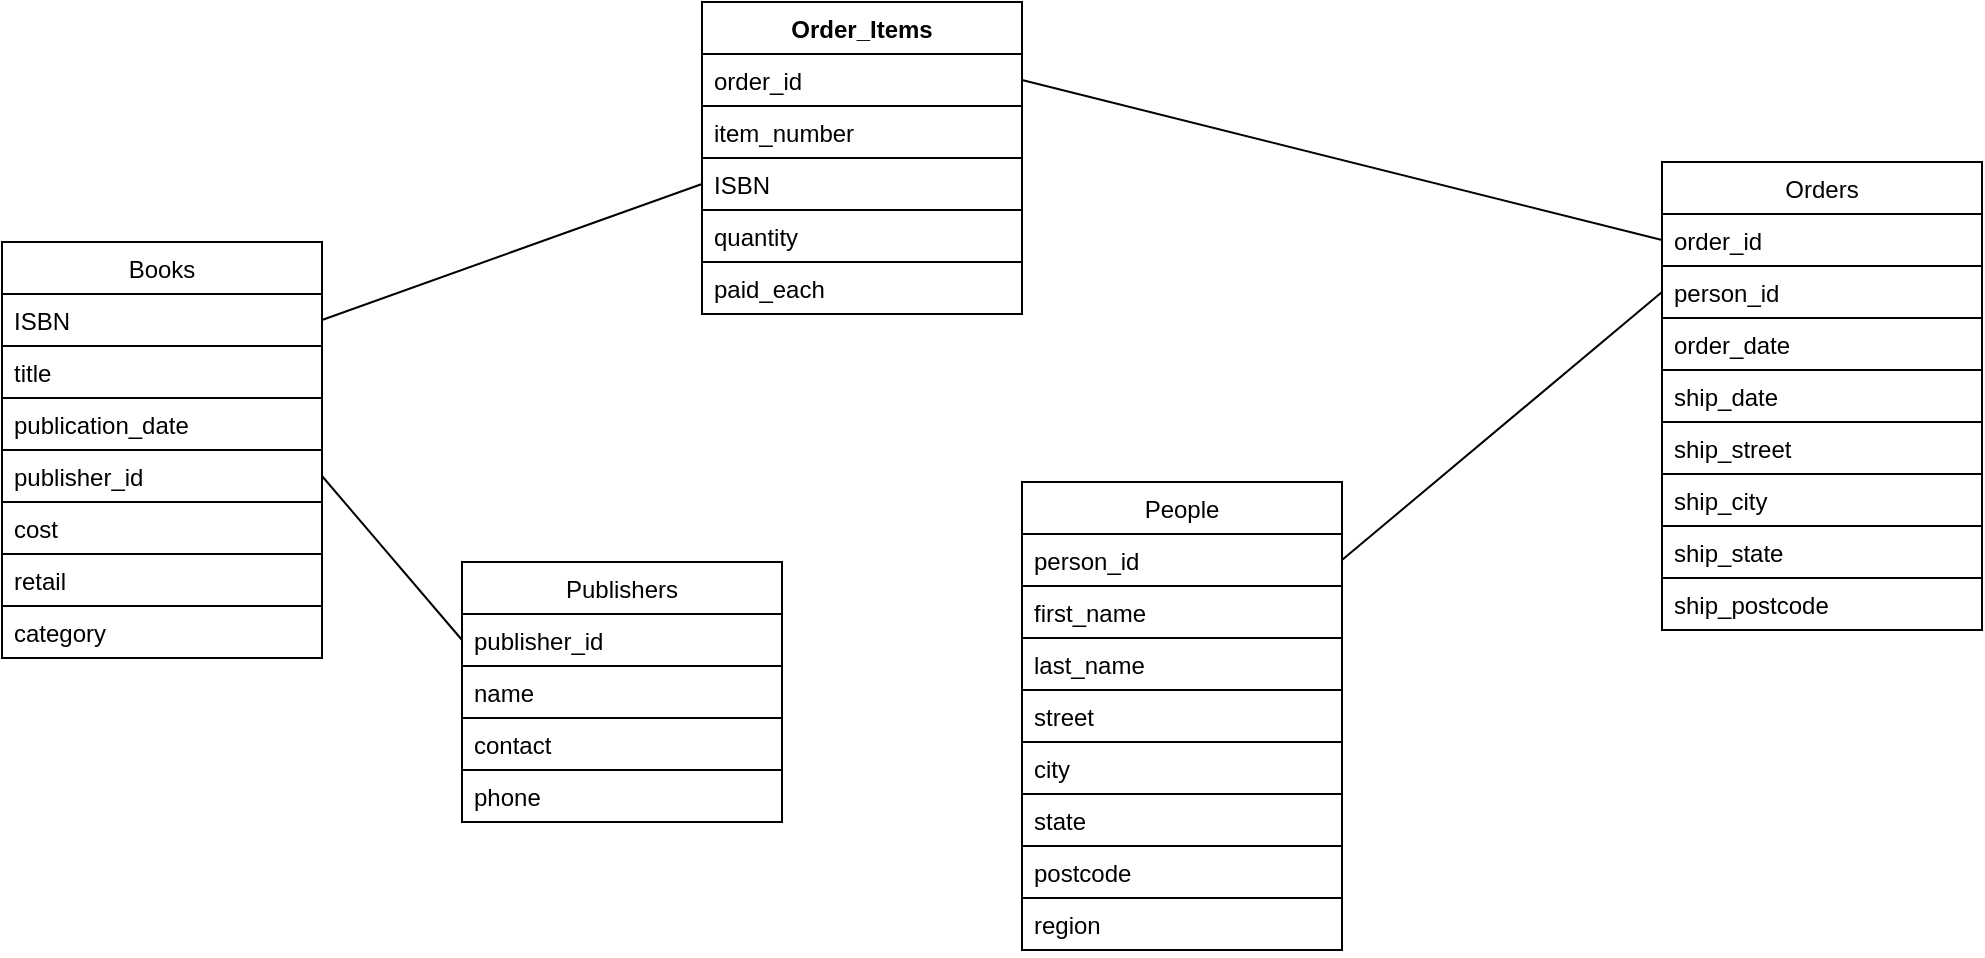 <mxfile version="19.0.2" type="device" pages="2"><diagram id="C5RBs43oDa-KdzZeNtuy" name="original"><mxGraphModel dx="1781" dy="885" grid="1" gridSize="10" guides="1" tooltips="1" connect="1" arrows="1" fold="1" page="1" pageScale="1" pageWidth="1169" pageHeight="827" math="0" shadow="0"><root><mxCell id="WIyWlLk6GJQsqaUBKTNV-0"/><mxCell id="WIyWlLk6GJQsqaUBKTNV-1" parent="WIyWlLk6GJQsqaUBKTNV-0"/><mxCell id="tTgkfLovwXmBRaFG9vBh-17" value="" style="endArrow=none;html=1;rounded=0;exitX=1;exitY=0.5;exitDx=0;exitDy=0;entryX=0;entryY=0.5;entryDx=0;entryDy=0;" parent="WIyWlLk6GJQsqaUBKTNV-1" source="zkfFHV4jXpPFQw0GAbJ--7" target="zkfFHV4jXpPFQw0GAbJ--3" edge="1"><mxGeometry width="50" height="50" relative="1" as="geometry"><mxPoint x="320" y="320" as="sourcePoint"/><mxPoint x="370" y="270" as="targetPoint"/></mxGeometry></mxCell><mxCell id="tTgkfLovwXmBRaFG9vBh-18" value="" style="endArrow=none;html=1;rounded=0;exitX=1;exitY=0.5;exitDx=0;exitDy=0;entryX=0;entryY=0.5;entryDx=0;entryDy=0;" parent="WIyWlLk6GJQsqaUBKTNV-1" source="zkfFHV4jXpPFQw0GAbJ--11" target="zkfFHV4jXpPFQw0GAbJ--14" edge="1"><mxGeometry width="50" height="50" relative="1" as="geometry"><mxPoint x="320" y="320" as="sourcePoint"/><mxPoint x="370" y="270" as="targetPoint"/></mxGeometry></mxCell><mxCell id="tTgkfLovwXmBRaFG9vBh-19" value="" style="endArrow=none;html=1;rounded=0;exitX=1;exitY=0.5;exitDx=0;exitDy=0;entryX=0;entryY=0.5;entryDx=0;entryDy=0;" parent="WIyWlLk6GJQsqaUBKTNV-1" source="zkfFHV4jXpPFQw0GAbJ--1" target="zkfFHV4jXpPFQw0GAbJ--18" edge="1"><mxGeometry width="50" height="50" relative="1" as="geometry"><mxPoint x="520" y="210" as="sourcePoint"/><mxPoint x="570" y="160" as="targetPoint"/></mxGeometry></mxCell><mxCell id="tTgkfLovwXmBRaFG9vBh-20" value="" style="endArrow=none;html=1;rounded=0;entryX=0;entryY=0.5;entryDx=0;entryDy=0;exitX=1;exitY=0.5;exitDx=0;exitDy=0;" parent="WIyWlLk6GJQsqaUBKTNV-1" source="tTgkfLovwXmBRaFG9vBh-9" target="zkfFHV4jXpPFQw0GAbJ--19" edge="1"><mxGeometry width="50" height="50" relative="1" as="geometry"><mxPoint x="520" y="260" as="sourcePoint"/><mxPoint x="570" y="210" as="targetPoint"/></mxGeometry></mxCell><mxCell id="tTgkfLovwXmBRaFG9vBh-21" value="" style="group" parent="WIyWlLk6GJQsqaUBKTNV-1" vertex="1" connectable="0"><mxGeometry x="240" y="320" width="160" height="130" as="geometry"/></mxCell><mxCell id="zkfFHV4jXpPFQw0GAbJ--13" value="Publishers" style="swimlane;fontStyle=0;align=center;verticalAlign=top;childLayout=stackLayout;horizontal=1;startSize=26;horizontalStack=0;resizeParent=1;resizeLast=0;collapsible=1;marginBottom=0;rounded=0;shadow=0;strokeWidth=1;" parent="tTgkfLovwXmBRaFG9vBh-21" vertex="1"><mxGeometry width="160" height="130" as="geometry"><mxRectangle x="340" y="380" width="170" height="26" as="alternateBounds"/></mxGeometry></mxCell><mxCell id="zkfFHV4jXpPFQw0GAbJ--14" value="publisher_id" style="text;align=left;verticalAlign=top;spacingLeft=4;spacingRight=4;overflow=hidden;rotatable=0;points=[[0,0.5],[1,0.5]];portConstraint=eastwest;strokeColor=#000000;" parent="zkfFHV4jXpPFQw0GAbJ--13" vertex="1"><mxGeometry y="26" width="160" height="26" as="geometry"/></mxCell><mxCell id="tTgkfLovwXmBRaFG9vBh-4" value="name" style="text;align=left;verticalAlign=top;spacingLeft=4;spacingRight=4;overflow=hidden;rotatable=0;points=[[0,0.5],[1,0.5]];portConstraint=eastwest;strokeColor=#000000;" parent="tTgkfLovwXmBRaFG9vBh-21" vertex="1"><mxGeometry y="52" width="160" height="26" as="geometry"/></mxCell><mxCell id="tTgkfLovwXmBRaFG9vBh-5" value="contact" style="text;align=left;verticalAlign=top;spacingLeft=4;spacingRight=4;overflow=hidden;rotatable=0;points=[[0,0.5],[1,0.5]];portConstraint=eastwest;strokeColor=#000000;" parent="tTgkfLovwXmBRaFG9vBh-21" vertex="1"><mxGeometry y="78" width="160" height="26" as="geometry"/></mxCell><mxCell id="tTgkfLovwXmBRaFG9vBh-6" value="phone" style="text;align=left;verticalAlign=top;spacingLeft=4;spacingRight=4;overflow=hidden;rotatable=0;points=[[0,0.5],[1,0.5]];portConstraint=eastwest;strokeColor=#000000;" parent="tTgkfLovwXmBRaFG9vBh-21" vertex="1"><mxGeometry y="104" width="160" height="26" as="geometry"/></mxCell><mxCell id="tTgkfLovwXmBRaFG9vBh-22" value="" style="group" parent="WIyWlLk6GJQsqaUBKTNV-1" vertex="1" connectable="0"><mxGeometry x="360" y="40" width="160" height="156" as="geometry"/></mxCell><mxCell id="zkfFHV4jXpPFQw0GAbJ--0" value="Order_Items" style="swimlane;fontStyle=1;align=center;verticalAlign=top;childLayout=stackLayout;horizontal=1;startSize=26;horizontalStack=0;resizeParent=1;resizeLast=0;collapsible=1;marginBottom=0;rounded=0;shadow=0;strokeWidth=1;" parent="tTgkfLovwXmBRaFG9vBh-22" vertex="1"><mxGeometry width="160" height="156" as="geometry"><mxRectangle x="230" y="140" width="160" height="26" as="alternateBounds"/></mxGeometry></mxCell><mxCell id="zkfFHV4jXpPFQw0GAbJ--1" value="order_id" style="text;align=left;verticalAlign=top;spacingLeft=4;spacingRight=4;overflow=hidden;rotatable=0;points=[[0,0.5],[1,0.5]];portConstraint=eastwest;strokeColor=#000000;" parent="zkfFHV4jXpPFQw0GAbJ--0" vertex="1"><mxGeometry y="26" width="160" height="26" as="geometry"/></mxCell><mxCell id="zkfFHV4jXpPFQw0GAbJ--2" value="item_number" style="text;align=left;verticalAlign=top;spacingLeft=4;spacingRight=4;overflow=hidden;rotatable=0;points=[[0,0.5],[1,0.5]];portConstraint=eastwest;rounded=0;shadow=0;html=0;strokeColor=#000000;" parent="zkfFHV4jXpPFQw0GAbJ--0" vertex="1"><mxGeometry y="52" width="160" height="26" as="geometry"/></mxCell><mxCell id="zkfFHV4jXpPFQw0GAbJ--3" value="ISBN" style="text;align=left;verticalAlign=top;spacingLeft=4;spacingRight=4;overflow=hidden;rotatable=0;points=[[0,0.5],[1,0.5]];portConstraint=eastwest;rounded=0;shadow=0;html=0;strokeColor=#000000;" parent="zkfFHV4jXpPFQw0GAbJ--0" vertex="1"><mxGeometry y="78" width="160" height="26" as="geometry"/></mxCell><mxCell id="zkfFHV4jXpPFQw0GAbJ--5" value="quantity" style="text;align=left;verticalAlign=top;spacingLeft=4;spacingRight=4;overflow=hidden;rotatable=0;points=[[0,0.5],[1,0.5]];portConstraint=eastwest;strokeColor=#000000;" parent="zkfFHV4jXpPFQw0GAbJ--0" vertex="1"><mxGeometry y="104" width="160" height="26" as="geometry"/></mxCell><mxCell id="tTgkfLovwXmBRaFG9vBh-0" value="paid_each" style="text;align=left;verticalAlign=top;spacingLeft=4;spacingRight=4;overflow=hidden;rotatable=0;points=[[0,0.5],[1,0.5]];portConstraint=eastwest;strokeColor=#000000;" parent="tTgkfLovwXmBRaFG9vBh-22" vertex="1"><mxGeometry y="130" width="160" height="26" as="geometry"/></mxCell><mxCell id="tTgkfLovwXmBRaFG9vBh-23" value="" style="group" parent="WIyWlLk6GJQsqaUBKTNV-1" vertex="1" connectable="0"><mxGeometry x="10" y="160" width="160" height="208" as="geometry"/></mxCell><mxCell id="zkfFHV4jXpPFQw0GAbJ--6" value="Books" style="swimlane;fontStyle=0;align=center;verticalAlign=top;childLayout=stackLayout;horizontal=1;startSize=26;horizontalStack=0;resizeParent=1;resizeLast=0;collapsible=1;marginBottom=0;rounded=0;shadow=0;strokeWidth=1;" parent="tTgkfLovwXmBRaFG9vBh-23" vertex="1"><mxGeometry width="160" height="208" as="geometry"><mxRectangle x="130" y="380" width="160" height="26" as="alternateBounds"/></mxGeometry></mxCell><mxCell id="zkfFHV4jXpPFQw0GAbJ--7" value="ISBN" style="text;align=left;verticalAlign=top;spacingLeft=4;spacingRight=4;overflow=hidden;rotatable=0;points=[[0,0.5],[1,0.5]];portConstraint=eastwest;strokeColor=#000000;" parent="zkfFHV4jXpPFQw0GAbJ--6" vertex="1"><mxGeometry y="26" width="160" height="26" as="geometry"/></mxCell><mxCell id="zkfFHV4jXpPFQw0GAbJ--8" value="title" style="text;align=left;verticalAlign=top;spacingLeft=4;spacingRight=4;overflow=hidden;rotatable=0;points=[[0,0.5],[1,0.5]];portConstraint=eastwest;rounded=0;shadow=0;html=0;strokeColor=#000000;" parent="zkfFHV4jXpPFQw0GAbJ--6" vertex="1"><mxGeometry y="52" width="160" height="26" as="geometry"/></mxCell><mxCell id="zkfFHV4jXpPFQw0GAbJ--10" value="publication_date" style="text;align=left;verticalAlign=top;spacingLeft=4;spacingRight=4;overflow=hidden;rotatable=0;points=[[0,0.5],[1,0.5]];portConstraint=eastwest;fontStyle=0;strokeColor=#000000;" parent="zkfFHV4jXpPFQw0GAbJ--6" vertex="1"><mxGeometry y="78" width="160" height="26" as="geometry"/></mxCell><mxCell id="zkfFHV4jXpPFQw0GAbJ--11" value="publisher_id" style="text;align=left;verticalAlign=top;spacingLeft=4;spacingRight=4;overflow=hidden;rotatable=0;points=[[0,0.5],[1,0.5]];portConstraint=eastwest;strokeColor=#000000;" parent="zkfFHV4jXpPFQw0GAbJ--6" vertex="1"><mxGeometry y="104" width="160" height="26" as="geometry"/></mxCell><mxCell id="tTgkfLovwXmBRaFG9vBh-1" value="cost" style="text;align=left;verticalAlign=top;spacingLeft=4;spacingRight=4;overflow=hidden;rotatable=0;points=[[0,0.5],[1,0.5]];portConstraint=eastwest;strokeColor=#000000;" parent="tTgkfLovwXmBRaFG9vBh-23" vertex="1"><mxGeometry y="130" width="160" height="26" as="geometry"/></mxCell><mxCell id="tTgkfLovwXmBRaFG9vBh-2" value="retail" style="text;align=left;verticalAlign=top;spacingLeft=4;spacingRight=4;overflow=hidden;rotatable=0;points=[[0,0.5],[1,0.5]];portConstraint=eastwest;strokeColor=#000000;" parent="tTgkfLovwXmBRaFG9vBh-23" vertex="1"><mxGeometry y="156" width="160" height="26" as="geometry"/></mxCell><mxCell id="tTgkfLovwXmBRaFG9vBh-3" value="category" style="text;align=left;verticalAlign=top;spacingLeft=4;spacingRight=4;overflow=hidden;rotatable=0;points=[[0,0.5],[1,0.5]];portConstraint=eastwest;strokeColor=#000000;" parent="tTgkfLovwXmBRaFG9vBh-23" vertex="1"><mxGeometry y="182" width="160" height="26" as="geometry"/></mxCell><mxCell id="tTgkfLovwXmBRaFG9vBh-24" value="" style="group" parent="WIyWlLk6GJQsqaUBKTNV-1" vertex="1" connectable="0"><mxGeometry x="520" y="280" width="160" height="234" as="geometry"/></mxCell><mxCell id="tTgkfLovwXmBRaFG9vBh-8" value="People" style="swimlane;fontStyle=0;align=center;verticalAlign=top;childLayout=stackLayout;horizontal=1;startSize=26;horizontalStack=0;resizeParent=1;resizeLast=0;collapsible=1;marginBottom=0;rounded=0;shadow=0;strokeWidth=1;" parent="tTgkfLovwXmBRaFG9vBh-24" vertex="1"><mxGeometry width="160" height="234" as="geometry"><mxRectangle x="550" y="140" width="160" height="26" as="alternateBounds"/></mxGeometry></mxCell><mxCell id="tTgkfLovwXmBRaFG9vBh-9" value="person_id" style="text;align=left;verticalAlign=top;spacingLeft=4;spacingRight=4;overflow=hidden;rotatable=0;points=[[0,0.5],[1,0.5]];portConstraint=eastwest;strokeColor=#000000;" parent="tTgkfLovwXmBRaFG9vBh-8" vertex="1"><mxGeometry y="26" width="160" height="26" as="geometry"/></mxCell><mxCell id="tTgkfLovwXmBRaFG9vBh-10" value="first_name" style="text;align=left;verticalAlign=top;spacingLeft=4;spacingRight=4;overflow=hidden;rotatable=0;points=[[0,0.5],[1,0.5]];portConstraint=eastwest;rounded=0;shadow=0;html=0;strokeColor=#000000;" parent="tTgkfLovwXmBRaFG9vBh-8" vertex="1"><mxGeometry y="52" width="160" height="26" as="geometry"/></mxCell><mxCell id="tTgkfLovwXmBRaFG9vBh-11" value="last_name" style="text;align=left;verticalAlign=top;spacingLeft=4;spacingRight=4;overflow=hidden;rotatable=0;points=[[0,0.5],[1,0.5]];portConstraint=eastwest;rounded=0;shadow=0;html=0;strokeColor=#000000;" parent="tTgkfLovwXmBRaFG9vBh-8" vertex="1"><mxGeometry y="78" width="160" height="26" as="geometry"/></mxCell><mxCell id="tTgkfLovwXmBRaFG9vBh-12" value="street" style="text;align=left;verticalAlign=top;spacingLeft=4;spacingRight=4;overflow=hidden;rotatable=0;points=[[0,0.5],[1,0.5]];portConstraint=eastwest;rounded=0;shadow=0;html=0;strokeColor=#000000;" parent="tTgkfLovwXmBRaFG9vBh-8" vertex="1"><mxGeometry y="104" width="160" height="26" as="geometry"/></mxCell><mxCell id="tTgkfLovwXmBRaFG9vBh-13" value="city" style="text;align=left;verticalAlign=top;spacingLeft=4;spacingRight=4;overflow=hidden;rotatable=0;points=[[0,0.5],[1,0.5]];portConstraint=eastwest;rounded=0;shadow=0;html=0;strokeColor=#000000;" parent="tTgkfLovwXmBRaFG9vBh-8" vertex="1"><mxGeometry y="130" width="160" height="26" as="geometry"/></mxCell><mxCell id="tTgkfLovwXmBRaFG9vBh-14" value="state" style="text;align=left;verticalAlign=top;spacingLeft=4;spacingRight=4;overflow=hidden;rotatable=0;points=[[0,0.5],[1,0.5]];portConstraint=eastwest;strokeColor=#000000;" parent="tTgkfLovwXmBRaFG9vBh-8" vertex="1"><mxGeometry y="156" width="160" height="26" as="geometry"/></mxCell><mxCell id="tTgkfLovwXmBRaFG9vBh-15" value="postcode" style="text;align=left;verticalAlign=top;spacingLeft=4;spacingRight=4;overflow=hidden;rotatable=0;points=[[0,0.5],[1,0.5]];portConstraint=eastwest;strokeColor=#000000;" parent="tTgkfLovwXmBRaFG9vBh-8" vertex="1"><mxGeometry y="182" width="160" height="26" as="geometry"/></mxCell><mxCell id="tTgkfLovwXmBRaFG9vBh-16" value="region" style="text;align=left;verticalAlign=top;spacingLeft=4;spacingRight=4;overflow=hidden;rotatable=0;points=[[0,0.5],[1,0.5]];portConstraint=eastwest;strokeColor=#000000;" parent="tTgkfLovwXmBRaFG9vBh-24" vertex="1"><mxGeometry y="208" width="160" height="26" as="geometry"/></mxCell><mxCell id="tTgkfLovwXmBRaFG9vBh-25" value="" style="group" parent="WIyWlLk6GJQsqaUBKTNV-1" vertex="1" connectable="0"><mxGeometry x="840" y="120" width="160" height="234" as="geometry"/></mxCell><mxCell id="zkfFHV4jXpPFQw0GAbJ--17" value="Orders" style="swimlane;fontStyle=0;align=center;verticalAlign=top;childLayout=stackLayout;horizontal=1;startSize=26;horizontalStack=0;resizeParent=1;resizeLast=0;collapsible=1;marginBottom=0;rounded=0;shadow=0;strokeWidth=1;" parent="tTgkfLovwXmBRaFG9vBh-25" vertex="1"><mxGeometry width="160" height="234" as="geometry"><mxRectangle x="550" y="140" width="160" height="26" as="alternateBounds"/></mxGeometry></mxCell><mxCell id="zkfFHV4jXpPFQw0GAbJ--18" value="order_id" style="text;align=left;verticalAlign=top;spacingLeft=4;spacingRight=4;overflow=hidden;rotatable=0;points=[[0,0.5],[1,0.5]];portConstraint=eastwest;strokeColor=#000000;" parent="zkfFHV4jXpPFQw0GAbJ--17" vertex="1"><mxGeometry y="26" width="160" height="26" as="geometry"/></mxCell><mxCell id="zkfFHV4jXpPFQw0GAbJ--19" value="person_id" style="text;align=left;verticalAlign=top;spacingLeft=4;spacingRight=4;overflow=hidden;rotatable=0;points=[[0,0.5],[1,0.5]];portConstraint=eastwest;rounded=0;shadow=0;html=0;strokeColor=#000000;" parent="zkfFHV4jXpPFQw0GAbJ--17" vertex="1"><mxGeometry y="52" width="160" height="26" as="geometry"/></mxCell><mxCell id="zkfFHV4jXpPFQw0GAbJ--20" value="order_date" style="text;align=left;verticalAlign=top;spacingLeft=4;spacingRight=4;overflow=hidden;rotatable=0;points=[[0,0.5],[1,0.5]];portConstraint=eastwest;rounded=0;shadow=0;html=0;strokeColor=#000000;" parent="zkfFHV4jXpPFQw0GAbJ--17" vertex="1"><mxGeometry y="78" width="160" height="26" as="geometry"/></mxCell><mxCell id="zkfFHV4jXpPFQw0GAbJ--21" value="ship_date" style="text;align=left;verticalAlign=top;spacingLeft=4;spacingRight=4;overflow=hidden;rotatable=0;points=[[0,0.5],[1,0.5]];portConstraint=eastwest;rounded=0;shadow=0;html=0;strokeColor=#000000;" parent="zkfFHV4jXpPFQw0GAbJ--17" vertex="1"><mxGeometry y="104" width="160" height="26" as="geometry"/></mxCell><mxCell id="zkfFHV4jXpPFQw0GAbJ--22" value="ship_street" style="text;align=left;verticalAlign=top;spacingLeft=4;spacingRight=4;overflow=hidden;rotatable=0;points=[[0,0.5],[1,0.5]];portConstraint=eastwest;rounded=0;shadow=0;html=0;strokeColor=#000000;" parent="zkfFHV4jXpPFQw0GAbJ--17" vertex="1"><mxGeometry y="130" width="160" height="26" as="geometry"/></mxCell><mxCell id="zkfFHV4jXpPFQw0GAbJ--24" value="ship_city" style="text;align=left;verticalAlign=top;spacingLeft=4;spacingRight=4;overflow=hidden;rotatable=0;points=[[0,0.5],[1,0.5]];portConstraint=eastwest;strokeColor=#000000;" parent="zkfFHV4jXpPFQw0GAbJ--17" vertex="1"><mxGeometry y="156" width="160" height="26" as="geometry"/></mxCell><mxCell id="zkfFHV4jXpPFQw0GAbJ--25" value="ship_state" style="text;align=left;verticalAlign=top;spacingLeft=4;spacingRight=4;overflow=hidden;rotatable=0;points=[[0,0.5],[1,0.5]];portConstraint=eastwest;strokeColor=#000000;" parent="zkfFHV4jXpPFQw0GAbJ--17" vertex="1"><mxGeometry y="182" width="160" height="26" as="geometry"/></mxCell><mxCell id="tTgkfLovwXmBRaFG9vBh-7" value="ship_postcode" style="text;align=left;verticalAlign=top;spacingLeft=4;spacingRight=4;overflow=hidden;rotatable=0;points=[[0,0.5],[1,0.5]];portConstraint=eastwest;strokeColor=#000000;" parent="tTgkfLovwXmBRaFG9vBh-25" vertex="1"><mxGeometry y="208" width="160" height="26" as="geometry"/></mxCell></root></mxGraphModel></diagram><diagram id="c3JTfDDwO0Q5R83wFfnP" name="star_schema"><mxGraphModel dx="1781" dy="885" grid="1" gridSize="10" guides="1" tooltips="1" connect="1" arrows="1" fold="1" page="1" pageScale="1" pageWidth="1169" pageHeight="827" math="0" shadow="0"><root><mxCell id="0"/><mxCell id="1" parent="0"/><mxCell id="Kz2by6wUz8V4yzL0h0Wy-1" value="" style="group" parent="1" vertex="1" connectable="0"><mxGeometry x="160" y="360" width="160" height="130" as="geometry"/></mxCell><mxCell id="Kz2by6wUz8V4yzL0h0Wy-2" value="Publishers" style="swimlane;fontStyle=1;align=center;verticalAlign=top;childLayout=stackLayout;horizontal=1;startSize=26;horizontalStack=0;resizeParent=1;resizeLast=0;collapsible=1;marginBottom=0;rounded=0;shadow=0;strokeWidth=1;" parent="Kz2by6wUz8V4yzL0h0Wy-1" vertex="1"><mxGeometry width="160" height="130" as="geometry"><mxRectangle x="340" y="380" width="170" height="26" as="alternateBounds"/></mxGeometry></mxCell><mxCell id="Kz2by6wUz8V4yzL0h0Wy-3" value="publisher_id" style="text;align=left;verticalAlign=top;spacingLeft=4;spacingRight=4;overflow=hidden;rotatable=0;points=[[0,0.5],[1,0.5]];portConstraint=eastwest;strokeColor=#000000;fontStyle=1" parent="Kz2by6wUz8V4yzL0h0Wy-2" vertex="1"><mxGeometry y="26" width="160" height="26" as="geometry"/></mxCell><mxCell id="Kz2by6wUz8V4yzL0h0Wy-4" value="name" style="text;align=left;verticalAlign=top;spacingLeft=4;spacingRight=4;overflow=hidden;rotatable=0;points=[[0,0.5],[1,0.5]];portConstraint=eastwest;strokeColor=#000000;" parent="Kz2by6wUz8V4yzL0h0Wy-1" vertex="1"><mxGeometry y="52" width="160" height="26" as="geometry"/></mxCell><mxCell id="Kz2by6wUz8V4yzL0h0Wy-5" value="contact" style="text;align=left;verticalAlign=top;spacingLeft=4;spacingRight=4;overflow=hidden;rotatable=0;points=[[0,0.5],[1,0.5]];portConstraint=eastwest;strokeColor=#000000;" parent="Kz2by6wUz8V4yzL0h0Wy-1" vertex="1"><mxGeometry y="78" width="160" height="26" as="geometry"/></mxCell><mxCell id="Kz2by6wUz8V4yzL0h0Wy-6" value="phone" style="text;align=left;verticalAlign=top;spacingLeft=4;spacingRight=4;overflow=hidden;rotatable=0;points=[[0,0.5],[1,0.5]];portConstraint=eastwest;strokeColor=#000000;" parent="Kz2by6wUz8V4yzL0h0Wy-1" vertex="1"><mxGeometry y="104" width="160" height="26" as="geometry"/></mxCell><mxCell id="Kz2by6wUz8V4yzL0h0Wy-7" value="" style="endArrow=none;html=1;rounded=0;exitX=1;exitY=0.5;exitDx=0;exitDy=0;entryX=0;entryY=0.5;entryDx=0;entryDy=0;" parent="1" source="Kz2by6wUz8V4yzL0h0Wy-3" target="uXKvBX7HfAi_1gomL1UA-8" edge="1"><mxGeometry width="50" height="50" relative="1" as="geometry"><mxPoint x="340" y="230" as="sourcePoint"/><mxPoint x="390" y="180" as="targetPoint"/></mxGeometry></mxCell><mxCell id="JjHb7Kvls24VyD3Ktwnd-1" value="" style="group" parent="1" vertex="1" connectable="0"><mxGeometry x="800" y="360" width="160" height="234" as="geometry"/></mxCell><mxCell id="JjHb7Kvls24VyD3Ktwnd-2" value="People" style="swimlane;fontStyle=1;align=center;verticalAlign=top;childLayout=stackLayout;horizontal=1;startSize=26;horizontalStack=0;resizeParent=1;resizeLast=0;collapsible=1;marginBottom=0;rounded=0;shadow=0;strokeWidth=1;" parent="JjHb7Kvls24VyD3Ktwnd-1" vertex="1"><mxGeometry width="160" height="234" as="geometry"><mxRectangle x="550" y="140" width="160" height="26" as="alternateBounds"/></mxGeometry></mxCell><mxCell id="JjHb7Kvls24VyD3Ktwnd-3" value="person_id" style="text;align=left;verticalAlign=top;spacingLeft=4;spacingRight=4;overflow=hidden;rotatable=0;points=[[0,0.5],[1,0.5]];portConstraint=eastwest;strokeColor=#000000;fontStyle=1" parent="JjHb7Kvls24VyD3Ktwnd-2" vertex="1"><mxGeometry y="26" width="160" height="26" as="geometry"/></mxCell><mxCell id="JjHb7Kvls24VyD3Ktwnd-4" value="first_name" style="text;align=left;verticalAlign=top;spacingLeft=4;spacingRight=4;overflow=hidden;rotatable=0;points=[[0,0.5],[1,0.5]];portConstraint=eastwest;rounded=0;shadow=0;html=0;strokeColor=#000000;" parent="JjHb7Kvls24VyD3Ktwnd-2" vertex="1"><mxGeometry y="52" width="160" height="26" as="geometry"/></mxCell><mxCell id="JjHb7Kvls24VyD3Ktwnd-5" value="last_name" style="text;align=left;verticalAlign=top;spacingLeft=4;spacingRight=4;overflow=hidden;rotatable=0;points=[[0,0.5],[1,0.5]];portConstraint=eastwest;rounded=0;shadow=0;html=0;strokeColor=#000000;" parent="JjHb7Kvls24VyD3Ktwnd-2" vertex="1"><mxGeometry y="78" width="160" height="26" as="geometry"/></mxCell><mxCell id="JjHb7Kvls24VyD3Ktwnd-6" value="street" style="text;align=left;verticalAlign=top;spacingLeft=4;spacingRight=4;overflow=hidden;rotatable=0;points=[[0,0.5],[1,0.5]];portConstraint=eastwest;rounded=0;shadow=0;html=0;strokeColor=#000000;" parent="JjHb7Kvls24VyD3Ktwnd-2" vertex="1"><mxGeometry y="104" width="160" height="26" as="geometry"/></mxCell><mxCell id="JjHb7Kvls24VyD3Ktwnd-7" value="city" style="text;align=left;verticalAlign=top;spacingLeft=4;spacingRight=4;overflow=hidden;rotatable=0;points=[[0,0.5],[1,0.5]];portConstraint=eastwest;rounded=0;shadow=0;html=0;strokeColor=#000000;" parent="JjHb7Kvls24VyD3Ktwnd-2" vertex="1"><mxGeometry y="130" width="160" height="26" as="geometry"/></mxCell><mxCell id="JjHb7Kvls24VyD3Ktwnd-8" value="state" style="text;align=left;verticalAlign=top;spacingLeft=4;spacingRight=4;overflow=hidden;rotatable=0;points=[[0,0.5],[1,0.5]];portConstraint=eastwest;strokeColor=#000000;" parent="JjHb7Kvls24VyD3Ktwnd-2" vertex="1"><mxGeometry y="156" width="160" height="26" as="geometry"/></mxCell><mxCell id="JjHb7Kvls24VyD3Ktwnd-9" value="postcode" style="text;align=left;verticalAlign=top;spacingLeft=4;spacingRight=4;overflow=hidden;rotatable=0;points=[[0,0.5],[1,0.5]];portConstraint=eastwest;strokeColor=#000000;" parent="JjHb7Kvls24VyD3Ktwnd-2" vertex="1"><mxGeometry y="182" width="160" height="26" as="geometry"/></mxCell><mxCell id="JjHb7Kvls24VyD3Ktwnd-10" value="region" style="text;align=left;verticalAlign=top;spacingLeft=4;spacingRight=4;overflow=hidden;rotatable=0;points=[[0,0.5],[1,0.5]];portConstraint=eastwest;strokeColor=#000000;" parent="JjHb7Kvls24VyD3Ktwnd-1" vertex="1"><mxGeometry y="208" width="160" height="26" as="geometry"/></mxCell><mxCell id="b1rXXLs3ejJRbYfDQrMv-1" value="" style="group" parent="1" vertex="1" connectable="0"><mxGeometry x="800" y="80" width="160" height="208" as="geometry"/></mxCell><mxCell id="b1rXXLs3ejJRbYfDQrMv-2" value="Orders" style="swimlane;fontStyle=1;align=center;verticalAlign=top;childLayout=stackLayout;horizontal=1;startSize=26;horizontalStack=0;resizeParent=1;resizeLast=0;collapsible=1;marginBottom=0;rounded=0;shadow=0;strokeWidth=1;" parent="b1rXXLs3ejJRbYfDQrMv-1" vertex="1"><mxGeometry width="160" height="208" as="geometry"><mxRectangle x="550" y="140" width="160" height="26" as="alternateBounds"/></mxGeometry></mxCell><mxCell id="b1rXXLs3ejJRbYfDQrMv-3" value="order_id" style="text;align=left;verticalAlign=top;spacingLeft=4;spacingRight=4;overflow=hidden;rotatable=0;points=[[0,0.5],[1,0.5]];portConstraint=eastwest;strokeColor=#000000;fontStyle=1" parent="b1rXXLs3ejJRbYfDQrMv-2" vertex="1"><mxGeometry y="26" width="160" height="26" as="geometry"/></mxCell><mxCell id="b1rXXLs3ejJRbYfDQrMv-5" value="order_date" style="text;align=left;verticalAlign=top;spacingLeft=4;spacingRight=4;overflow=hidden;rotatable=0;points=[[0,0.5],[1,0.5]];portConstraint=eastwest;rounded=0;shadow=0;html=0;strokeColor=#000000;" parent="b1rXXLs3ejJRbYfDQrMv-2" vertex="1"><mxGeometry y="52" width="160" height="26" as="geometry"/></mxCell><mxCell id="b1rXXLs3ejJRbYfDQrMv-6" value="ship_date" style="text;align=left;verticalAlign=top;spacingLeft=4;spacingRight=4;overflow=hidden;rotatable=0;points=[[0,0.5],[1,0.5]];portConstraint=eastwest;rounded=0;shadow=0;html=0;strokeColor=#000000;" parent="b1rXXLs3ejJRbYfDQrMv-2" vertex="1"><mxGeometry y="78" width="160" height="26" as="geometry"/></mxCell><mxCell id="b1rXXLs3ejJRbYfDQrMv-7" value="ship_street" style="text;align=left;verticalAlign=top;spacingLeft=4;spacingRight=4;overflow=hidden;rotatable=0;points=[[0,0.5],[1,0.5]];portConstraint=eastwest;rounded=0;shadow=0;html=0;strokeColor=#000000;" parent="b1rXXLs3ejJRbYfDQrMv-2" vertex="1"><mxGeometry y="104" width="160" height="26" as="geometry"/></mxCell><mxCell id="b1rXXLs3ejJRbYfDQrMv-8" value="ship_city" style="text;align=left;verticalAlign=top;spacingLeft=4;spacingRight=4;overflow=hidden;rotatable=0;points=[[0,0.5],[1,0.5]];portConstraint=eastwest;strokeColor=#000000;" parent="b1rXXLs3ejJRbYfDQrMv-2" vertex="1"><mxGeometry y="130" width="160" height="26" as="geometry"/></mxCell><mxCell id="b1rXXLs3ejJRbYfDQrMv-9" value="ship_state" style="text;align=left;verticalAlign=top;spacingLeft=4;spacingRight=4;overflow=hidden;rotatable=0;points=[[0,0.5],[1,0.5]];portConstraint=eastwest;strokeColor=#000000;" parent="b1rXXLs3ejJRbYfDQrMv-2" vertex="1"><mxGeometry y="156" width="160" height="26" as="geometry"/></mxCell><mxCell id="b1rXXLs3ejJRbYfDQrMv-4" value="ship_postcode" style="text;align=left;verticalAlign=top;spacingLeft=4;spacingRight=4;overflow=hidden;rotatable=0;points=[[0,0.5],[1,0.5]];portConstraint=eastwest;rounded=0;shadow=0;html=0;strokeColor=#000000;" parent="b1rXXLs3ejJRbYfDQrMv-2" vertex="1"><mxGeometry y="182" width="160" height="26" as="geometry"/></mxCell><mxCell id="b1rXXLs3ejJRbYfDQrMv-13" value="" style="endArrow=none;html=1;rounded=0;exitX=1;exitY=0.5;exitDx=0;exitDy=0;entryX=0;entryY=0.5;entryDx=0;entryDy=0;" parent="1" source="uXKvBX7HfAi_1gomL1UA-3" target="b1rXXLs3ejJRbYfDQrMv-3" edge="1"><mxGeometry width="50" height="50" relative="1" as="geometry"><mxPoint x="760" y="320" as="sourcePoint"/><mxPoint x="810" y="270" as="targetPoint"/></mxGeometry></mxCell><mxCell id="b1rXXLs3ejJRbYfDQrMv-14" value="" style="endArrow=none;html=1;rounded=0;exitX=1;exitY=0.5;exitDx=0;exitDy=0;entryX=0;entryY=0.5;entryDx=0;entryDy=0;" parent="1" source="uXKvBX7HfAi_1gomL1UA-4" target="JjHb7Kvls24VyD3Ktwnd-3" edge="1"><mxGeometry width="50" height="50" relative="1" as="geometry"><mxPoint x="710" y="320" as="sourcePoint"/><mxPoint x="760" y="270" as="targetPoint"/></mxGeometry></mxCell><mxCell id="b1rXXLs3ejJRbYfDQrMv-15" value="" style="group" parent="1" vertex="1" connectable="0"><mxGeometry x="440" y="230" width="160" height="312" as="geometry"/></mxCell><mxCell id="uXKvBX7HfAi_1gomL1UA-2" value="Order_Items" style="swimlane;fontStyle=1;align=center;verticalAlign=top;childLayout=stackLayout;horizontal=1;startSize=26;horizontalStack=0;resizeParent=1;resizeLast=0;collapsible=1;marginBottom=0;rounded=0;shadow=0;strokeWidth=1;" parent="b1rXXLs3ejJRbYfDQrMv-15" vertex="1"><mxGeometry width="160" height="312" as="geometry"><mxRectangle x="230" y="140" width="160" height="26" as="alternateBounds"/></mxGeometry></mxCell><mxCell id="uXKvBX7HfAi_1gomL1UA-3" value="order_id" style="text;align=left;verticalAlign=top;spacingLeft=4;spacingRight=4;overflow=hidden;rotatable=0;points=[[0,0.5],[1,0.5]];portConstraint=eastwest;strokeColor=#000000;fontStyle=1" parent="uXKvBX7HfAi_1gomL1UA-2" vertex="1"><mxGeometry y="26" width="160" height="26" as="geometry"/></mxCell><mxCell id="uXKvBX7HfAi_1gomL1UA-4" value="person_id" style="text;align=left;verticalAlign=top;spacingLeft=4;spacingRight=4;overflow=hidden;rotatable=0;points=[[0,0.5],[1,0.5]];portConstraint=eastwest;rounded=0;shadow=0;html=0;strokeColor=#000000;fontStyle=1" parent="uXKvBX7HfAi_1gomL1UA-2" vertex="1"><mxGeometry y="52" width="160" height="26" as="geometry"/></mxCell><mxCell id="uXKvBX7HfAi_1gomL1UA-5" value="ISBN" style="text;align=left;verticalAlign=top;spacingLeft=4;spacingRight=4;overflow=hidden;rotatable=0;points=[[0,0.5],[1,0.5]];portConstraint=eastwest;rounded=0;shadow=0;html=0;strokeColor=#000000;" parent="uXKvBX7HfAi_1gomL1UA-2" vertex="1"><mxGeometry y="78" width="160" height="26" as="geometry"/></mxCell><mxCell id="uXKvBX7HfAi_1gomL1UA-6" value="title" style="text;align=left;verticalAlign=top;spacingLeft=4;spacingRight=4;overflow=hidden;rotatable=0;points=[[0,0.5],[1,0.5]];portConstraint=eastwest;strokeColor=#000000;" parent="uXKvBX7HfAi_1gomL1UA-2" vertex="1"><mxGeometry y="104" width="160" height="26" as="geometry"/></mxCell><mxCell id="uXKvBX7HfAi_1gomL1UA-7" value="publication_date" style="text;align=left;verticalAlign=top;spacingLeft=4;spacingRight=4;overflow=hidden;rotatable=0;points=[[0,0.5],[1,0.5]];portConstraint=eastwest;strokeColor=#000000;" parent="b1rXXLs3ejJRbYfDQrMv-15" vertex="1"><mxGeometry y="130" width="160" height="26" as="geometry"/></mxCell><mxCell id="uXKvBX7HfAi_1gomL1UA-8" value="publisher_id" style="text;align=left;verticalAlign=top;spacingLeft=4;spacingRight=4;overflow=hidden;rotatable=0;points=[[0,0.5],[1,0.5]];portConstraint=eastwest;strokeColor=#000000;" parent="b1rXXLs3ejJRbYfDQrMv-15" vertex="1"><mxGeometry y="156" width="160" height="26" as="geometry"/></mxCell><mxCell id="uXKvBX7HfAi_1gomL1UA-9" value="cost" style="text;align=left;verticalAlign=top;spacingLeft=4;spacingRight=4;overflow=hidden;rotatable=0;points=[[0,0.5],[1,0.5]];portConstraint=eastwest;strokeColor=#000000;" parent="b1rXXLs3ejJRbYfDQrMv-15" vertex="1"><mxGeometry y="182" width="160" height="26" as="geometry"/></mxCell><mxCell id="uXKvBX7HfAi_1gomL1UA-10" value="retail" style="text;align=left;verticalAlign=top;spacingLeft=4;spacingRight=4;overflow=hidden;rotatable=0;points=[[0,0.5],[1,0.5]];portConstraint=eastwest;strokeColor=#000000;" parent="b1rXXLs3ejJRbYfDQrMv-15" vertex="1"><mxGeometry y="208" width="160" height="26" as="geometry"/></mxCell><mxCell id="uXKvBX7HfAi_1gomL1UA-11" value="category" style="text;align=left;verticalAlign=top;spacingLeft=4;spacingRight=4;overflow=hidden;rotatable=0;points=[[0,0.5],[1,0.5]];portConstraint=eastwest;strokeColor=#000000;" parent="b1rXXLs3ejJRbYfDQrMv-15" vertex="1"><mxGeometry y="234" width="160" height="26" as="geometry"/></mxCell><mxCell id="uXKvBX7HfAi_1gomL1UA-12" value="paid_each" style="text;align=left;verticalAlign=top;spacingLeft=4;spacingRight=4;overflow=hidden;rotatable=0;points=[[0,0.5],[1,0.5]];portConstraint=eastwest;strokeColor=#000000;" parent="b1rXXLs3ejJRbYfDQrMv-15" vertex="1"><mxGeometry y="260" width="160" height="26" as="geometry"/></mxCell><mxCell id="uXKvBX7HfAi_1gomL1UA-13" value="item_number" style="text;align=left;verticalAlign=top;spacingLeft=4;spacingRight=4;overflow=hidden;rotatable=0;points=[[0,0.5],[1,0.5]];portConstraint=eastwest;strokeColor=#000000;" parent="b1rXXLs3ejJRbYfDQrMv-15" vertex="1"><mxGeometry y="286" width="160" height="26" as="geometry"/></mxCell></root></mxGraphModel></diagram></mxfile>